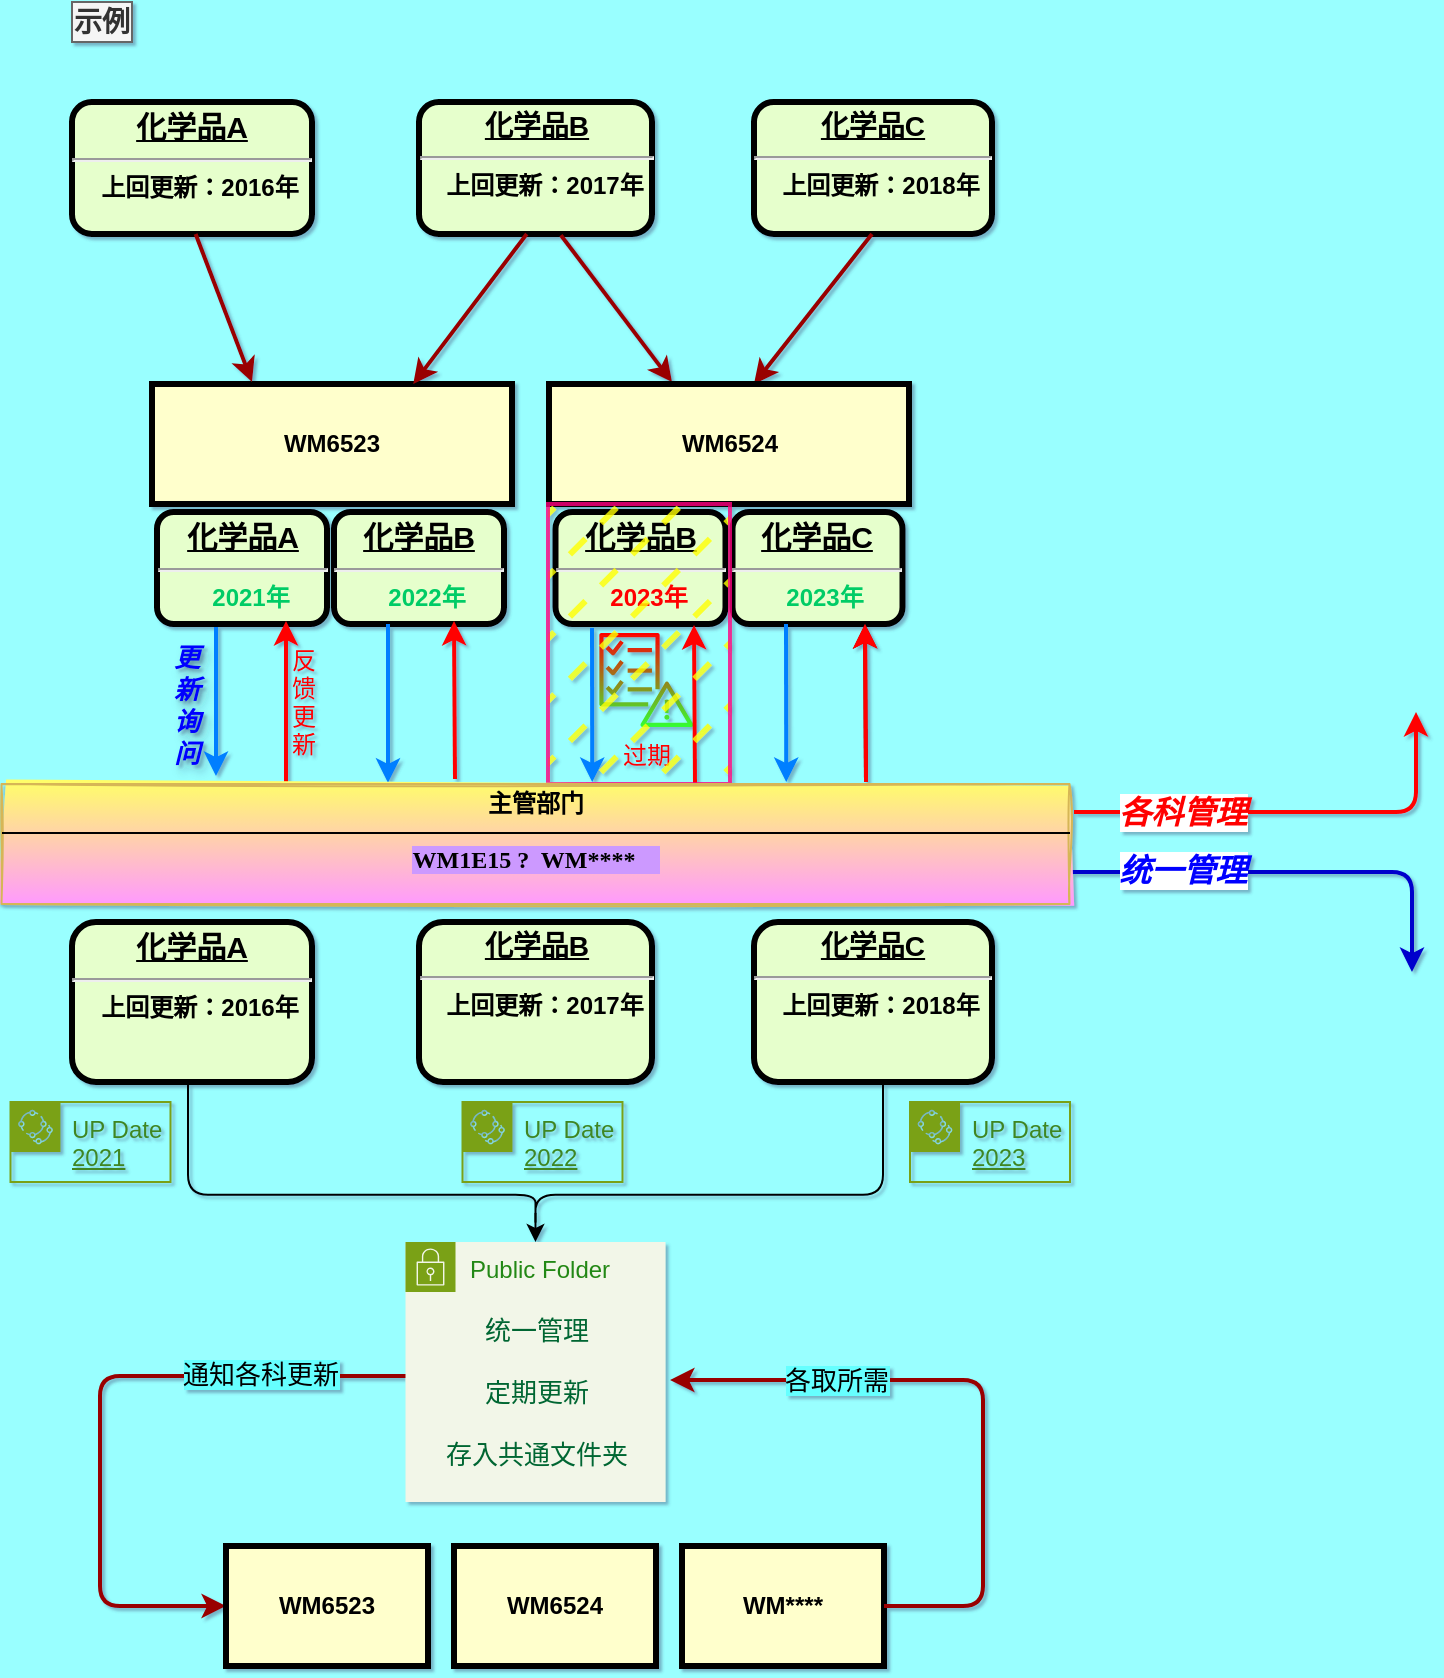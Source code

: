<mxfile version="24.7.6">
  <diagram name="Page-1" id="c7558073-3199-34d8-9f00-42111426c3f3">
    <mxGraphModel dx="1050" dy="625" grid="0" gridSize="10" guides="1" tooltips="1" connect="1" arrows="1" fold="1" page="1" pageScale="1" pageWidth="826" pageHeight="1169" background="#99FFFF" math="0" shadow="1">
      <root>
        <mxCell id="0" />
        <mxCell id="1" parent="0" />
        <mxCell id="2" value="&lt;p style=&quot;text-decoration-line: underline; margin: 4px 0px 0px;&quot;&gt;&lt;strong&gt;&lt;font style=&quot;font-size: 14px;&quot;&gt;化学品B&lt;/font&gt;&lt;br&gt;&lt;/strong&gt;&lt;/p&gt;&lt;hr&gt;&lt;p style=&quot;margin: 0px 0px 0px 8px;&quot;&gt;上回更新：2017年&lt;/p&gt;" style="verticalAlign=middle;align=center;overflow=fill;fontSize=12;fontFamily=Helvetica;html=1;rounded=1;fontStyle=1;strokeWidth=3;fillColor=#E6FFCC" parent="1" vertex="1">
          <mxGeometry x="233.5" y="100" width="116.5" height="66" as="geometry" />
        </mxCell>
        <mxCell id="3" value="WM6523" style="whiteSpace=wrap;align=center;verticalAlign=middle;fontStyle=1;strokeWidth=3;fillColor=#FFFFCC" parent="1" vertex="1">
          <mxGeometry x="100" y="241" width="180" height="60" as="geometry" />
        </mxCell>
        <mxCell id="36" value="" style="edgeStyle=none;noEdgeStyle=1;strokeColor=#990000;strokeWidth=2;entryX=0.75;entryY=0;entryDx=0;entryDy=0;exitX=0.5;exitY=1;exitDx=0;exitDy=0;" parent="1" edge="1">
          <mxGeometry width="100" height="100" relative="1" as="geometry">
            <mxPoint x="287.38" y="166" as="sourcePoint" />
            <mxPoint x="230.63" y="241" as="targetPoint" />
          </mxGeometry>
        </mxCell>
        <mxCell id="53" value="示例" style="text;spacingTop=-5;align=center;fontFamily=Verdana;fontStyle=1;fillColor=#f5f5f5;strokeColor=#666666;fontColor=#333333;fontSize=14;" parent="1" vertex="1">
          <mxGeometry x="60" y="50" width="30" height="20" as="geometry" />
        </mxCell>
        <mxCell id="57" value="更&#xa;新&#xa;询&#xa;问" style="text;spacingTop=-5;align=center;horizontal=1;verticalAlign=top;fontColor=#0000FF;textShadow=1;fontStyle=3;fontSize=13;" parent="1" vertex="1">
          <mxGeometry x="102.5" y="368.5" width="30" height="61" as="geometry" />
        </mxCell>
        <mxCell id="59" value="" style="edgeStyle=elbowEdgeStyle;elbow=horizontal;strokeColor=#007FFF;strokeWidth=2;entryX=0.118;entryY=-0.024;entryDx=0;entryDy=0;entryPerimeter=0;" parent="1" source="5pL35t3zqdUJ_R4KpZhC-111" edge="1">
          <mxGeometry width="100" height="100" relative="1" as="geometry">
            <mxPoint x="130" y="364.97" as="sourcePoint" />
            <mxPoint x="131.838" y="437.02" as="targetPoint" />
            <Array as="points" />
          </mxGeometry>
        </mxCell>
        <mxCell id="81" value="" style="edgeStyle=elbowEdgeStyle;elbow=horizontal;exitX=1;exitY=0.5;strokeColor=#990000;strokeWidth=2;exitDx=0;exitDy=0;entryX=0;entryY=0.5;entryDx=0;entryDy=0;" parent="1" edge="1" target="5pL35t3zqdUJ_R4KpZhC-157">
          <mxGeometry width="100" height="100" relative="1" as="geometry">
            <mxPoint x="228" y="737" as="sourcePoint" />
            <mxPoint x="361.25" y="829" as="targetPoint" />
            <Array as="points">
              <mxPoint x="74" y="788" />
            </Array>
          </mxGeometry>
        </mxCell>
        <mxCell id="5pL35t3zqdUJ_R4KpZhC-162" value="&lt;font style=&quot;font-size: 13px; background-color: rgb(102, 255, 255);&quot;&gt;通知各科更新&lt;/font&gt;" style="edgeLabel;html=1;align=center;verticalAlign=middle;resizable=0;points=[];" parent="81" vertex="1" connectable="0">
          <mxGeometry x="-0.554" y="-1" relative="1" as="geometry">
            <mxPoint as="offset" />
          </mxGeometry>
        </mxCell>
        <mxCell id="5pL35t3zqdUJ_R4KpZhC-96" value="&lt;p style=&quot;margin: 0px; margin-top: 4px; text-align: center; text-decoration: underline;&quot;&gt;&lt;strong&gt;&lt;font style=&quot;font-size: 15px;&quot;&gt;化学品A&lt;/font&gt;&lt;br&gt;&lt;/strong&gt;&lt;/p&gt;&lt;hr&gt;&lt;p style=&quot;margin: 0px; margin-left: 8px;&quot;&gt;上回更新：2016年&lt;/p&gt;" style="verticalAlign=middle;align=center;overflow=fill;fontSize=12;fontFamily=Helvetica;html=1;rounded=1;fontStyle=1;strokeWidth=3;fillColor=#E6FFCC" parent="1" vertex="1">
          <mxGeometry x="60" y="100" width="120" height="66" as="geometry" />
        </mxCell>
        <mxCell id="5pL35t3zqdUJ_R4KpZhC-98" value="" style="edgeStyle=none;noEdgeStyle=1;strokeColor=#990000;strokeWidth=2;" parent="1" edge="1">
          <mxGeometry width="100" height="100" relative="1" as="geometry">
            <mxPoint x="121.81" y="166" as="sourcePoint" />
            <mxPoint x="150" y="240" as="targetPoint" />
          </mxGeometry>
        </mxCell>
        <mxCell id="5pL35t3zqdUJ_R4KpZhC-102" value="反&#xa;馈&#xa;更&#xa;新" style="text;spacingTop=-5;align=center;fontColor=#FF0000;" parent="1" vertex="1">
          <mxGeometry x="161" y="370.5" width="30" height="37" as="geometry" />
        </mxCell>
        <mxCell id="5pL35t3zqdUJ_R4KpZhC-103" value="&lt;p style=&quot;text-decoration-line: underline; margin: 4px 0px 0px;&quot;&gt;&lt;strong&gt;&lt;font style=&quot;font-size: 14px;&quot;&gt;化学品C&lt;/font&gt;&lt;br&gt;&lt;/strong&gt;&lt;/p&gt;&lt;hr&gt;&lt;p style=&quot;margin: 0px 0px 0px 8px;&quot;&gt;上回更新：2018年&lt;/p&gt;" style="verticalAlign=middle;align=center;overflow=fill;fontSize=12;fontFamily=Helvetica;html=1;rounded=1;fontStyle=1;strokeWidth=3;fillColor=#E6FFCC" parent="1" vertex="1">
          <mxGeometry x="401" y="100" width="119" height="66" as="geometry" />
        </mxCell>
        <mxCell id="5pL35t3zqdUJ_R4KpZhC-107" value="" style="edgeStyle=none;noEdgeStyle=1;strokeColor=#990000;strokeWidth=2;exitX=0.609;exitY=1.009;exitDx=0;exitDy=0;exitPerimeter=0;" parent="1" source="2" edge="1">
          <mxGeometry width="100" height="100" relative="1" as="geometry">
            <mxPoint x="300" y="170" as="sourcePoint" />
            <mxPoint x="360" y="240" as="targetPoint" />
          </mxGeometry>
        </mxCell>
        <mxCell id="5pL35t3zqdUJ_R4KpZhC-108" value="" style="edgeStyle=none;noEdgeStyle=1;strokeColor=#990000;strokeWidth=2;entryX=0.75;entryY=0;entryDx=0;entryDy=0;" parent="1" edge="1">
          <mxGeometry width="100" height="100" relative="1" as="geometry">
            <mxPoint x="460.0" y="166" as="sourcePoint" />
            <mxPoint x="401" y="241" as="targetPoint" />
          </mxGeometry>
        </mxCell>
        <mxCell id="5pL35t3zqdUJ_R4KpZhC-111" value="&lt;p style=&quot;margin: 0px; margin-top: 4px; text-align: center; text-decoration: underline;&quot;&gt;&lt;strong&gt;&lt;font style=&quot;font-size: 15px;&quot;&gt;化学品A&lt;/font&gt;&lt;br&gt;&lt;/strong&gt;&lt;/p&gt;&lt;hr&gt;&lt;p style=&quot;margin: 0px; margin-left: 8px;&quot;&gt;&lt;font color=&quot;#00cc66&quot;&gt;2021年&lt;/font&gt;&lt;/p&gt;" style="verticalAlign=middle;align=center;overflow=fill;fontSize=12;fontFamily=Helvetica;html=1;rounded=1;fontStyle=1;strokeWidth=3;fillColor=#E6FFCC" parent="1" vertex="1">
          <mxGeometry x="102.5" y="305" width="85" height="56" as="geometry" />
        </mxCell>
        <mxCell id="5pL35t3zqdUJ_R4KpZhC-114" value="&lt;p style=&quot;margin: 0px; margin-top: 4px; text-align: center; text-decoration: underline;&quot;&gt;&lt;strong&gt;&lt;font style=&quot;font-size: 15px;&quot;&gt;化学品B&lt;/font&gt;&lt;br&gt;&lt;/strong&gt;&lt;/p&gt;&lt;hr&gt;&lt;p style=&quot;margin: 0px; margin-left: 8px;&quot;&gt;&lt;font color=&quot;#00cc66&quot;&gt;2022年&lt;/font&gt;&lt;/p&gt;" style="verticalAlign=middle;align=center;overflow=fill;fontSize=12;fontFamily=Helvetica;html=1;rounded=1;fontStyle=1;strokeWidth=3;fillColor=#E6FFCC" parent="1" vertex="1">
          <mxGeometry x="191" y="305" width="85" height="56" as="geometry" />
        </mxCell>
        <mxCell id="5pL35t3zqdUJ_R4KpZhC-117" value="" style="edgeStyle=elbowEdgeStyle;elbow=horizontal;strokeColor=#007FFF;strokeWidth=2;entryX=0.37;entryY=0.008;entryDx=0;entryDy=0;entryPerimeter=0;" parent="1" source="5pL35t3zqdUJ_R4KpZhC-114" edge="1">
          <mxGeometry width="100" height="100" relative="1" as="geometry">
            <mxPoint x="220.13" y="365.05" as="sourcePoint" />
            <mxPoint x="218.17" y="440.4" as="targetPoint" />
            <Array as="points" />
          </mxGeometry>
        </mxCell>
        <mxCell id="5pL35t3zqdUJ_R4KpZhC-122" value="WM6524" style="whiteSpace=wrap;align=center;verticalAlign=middle;fontStyle=1;strokeWidth=3;fillColor=#FFFFCC" parent="1" vertex="1">
          <mxGeometry x="298.5" y="241" width="180" height="60" as="geometry" />
        </mxCell>
        <mxCell id="5pL35t3zqdUJ_R4KpZhC-123" value="&lt;p style=&quot;margin: 0px; margin-top: 4px; text-align: center; text-decoration: underline;&quot;&gt;&lt;strong&gt;&lt;font style=&quot;font-size: 15px;&quot;&gt;化学品B&lt;/font&gt;&lt;br&gt;&lt;/strong&gt;&lt;/p&gt;&lt;hr&gt;&lt;p style=&quot;margin: 0px; margin-left: 8px;&quot;&gt;&lt;font color=&quot;#ff0000&quot;&gt;2023年&lt;/font&gt;&lt;/p&gt;" style="verticalAlign=middle;align=center;overflow=fill;fontSize=12;fontFamily=Helvetica;html=1;rounded=1;fontStyle=1;strokeWidth=3;fillColor=#E6FFCC" parent="1" vertex="1">
          <mxGeometry x="301.75" y="305" width="85" height="56" as="geometry" />
        </mxCell>
        <mxCell id="5pL35t3zqdUJ_R4KpZhC-124" value="&lt;p style=&quot;margin: 0px; margin-top: 4px; text-align: center; text-decoration: underline;&quot;&gt;&lt;strong&gt;&lt;font style=&quot;font-size: 15px;&quot;&gt;化学品C&lt;/font&gt;&lt;br&gt;&lt;/strong&gt;&lt;/p&gt;&lt;hr&gt;&lt;p style=&quot;margin: 0px; margin-left: 8px;&quot;&gt;&lt;font color=&quot;#00cc66&quot;&gt;2023年&lt;/font&gt;&lt;/p&gt;" style="verticalAlign=middle;align=center;overflow=fill;fontSize=12;fontFamily=Helvetica;html=1;rounded=1;fontStyle=1;strokeWidth=3;fillColor=#E6FFCC" parent="1" vertex="1">
          <mxGeometry x="390.25" y="305" width="85" height="56" as="geometry" />
        </mxCell>
        <mxCell id="5pL35t3zqdUJ_R4KpZhC-128" value="" style="edgeStyle=elbowEdgeStyle;elbow=horizontal;strokeColor=#007FFF;strokeWidth=2;" parent="1" edge="1">
          <mxGeometry width="100" height="100" relative="1" as="geometry">
            <mxPoint x="417" y="361" as="sourcePoint" />
            <mxPoint x="417.13" y="440" as="targetPoint" />
            <Array as="points">
              <mxPoint x="417.13" y="449.05" />
            </Array>
          </mxGeometry>
        </mxCell>
        <mxCell id="5pL35t3zqdUJ_R4KpZhC-130" value="过期" style="sketch=0;outlineConnect=0;fontColor=#FF0000;gradientColor=#33FF33;fillColor=#FF0000;strokeColor=none;dashed=0;verticalLabelPosition=bottom;verticalAlign=top;align=center;html=1;fontSize=12;fontStyle=0;aspect=fixed;pointerEvents=1;shape=mxgraph.aws4.checklist_fault_tolerant;strokeWidth=11;perimeterSpacing=2;" parent="1" vertex="1">
          <mxGeometry x="323.39" y="365.5" width="47.61" height="47" as="geometry" />
        </mxCell>
        <mxCell id="5pL35t3zqdUJ_R4KpZhC-131" value="" style="edgeStyle=elbowEdgeStyle;elbow=horizontal;strokeColor=#007FFF;strokeWidth=2;entryX=0.558;entryY=0;entryDx=0;entryDy=0;entryPerimeter=0;" parent="1" edge="1">
          <mxGeometry width="100" height="100" relative="1" as="geometry">
            <mxPoint x="320" y="363.02" as="sourcePoint" />
            <mxPoint x="319.878" y="440" as="targetPoint" />
            <Array as="points">
              <mxPoint x="320.13" y="451.07" />
            </Array>
          </mxGeometry>
        </mxCell>
        <mxCell id="5pL35t3zqdUJ_R4KpZhC-133" value="" style="edgeStyle=none;noEdgeStyle=1;strokeColor=#990000;strokeWidth=2;entryX=0.75;entryY=0;entryDx=0;entryDy=0;" parent="1" edge="1">
          <mxGeometry width="100" height="100" relative="1" as="geometry">
            <mxPoint x="457" y="440" as="sourcePoint" />
            <mxPoint x="456.5" y="361" as="targetPoint" />
          </mxGeometry>
        </mxCell>
        <mxCell id="5pL35t3zqdUJ_R4KpZhC-134" value="" style="edgeStyle=none;noEdgeStyle=1;strokeColor=#FF0000;strokeWidth=2;entryX=0.75;entryY=0;entryDx=0;entryDy=0;" parent="1" edge="1">
          <mxGeometry width="100" height="100" relative="1" as="geometry">
            <mxPoint x="371.5" y="440.5" as="sourcePoint" />
            <mxPoint x="371" y="361.5" as="targetPoint" />
          </mxGeometry>
        </mxCell>
        <mxCell id="5pL35t3zqdUJ_R4KpZhC-135" value="" style="edgeStyle=none;noEdgeStyle=1;strokeColor=#FF0000;strokeWidth=2;entryX=0.75;entryY=0;entryDx=0;entryDy=0;" parent="1" edge="1">
          <mxGeometry width="100" height="100" relative="1" as="geometry">
            <mxPoint x="457" y="440" as="sourcePoint" />
            <mxPoint x="456.5" y="361" as="targetPoint" />
          </mxGeometry>
        </mxCell>
        <mxCell id="5pL35t3zqdUJ_R4KpZhC-136" value="" style="edgeStyle=none;noEdgeStyle=1;strokeColor=#FF0000;strokeWidth=2;entryX=0.75;entryY=0;entryDx=0;entryDy=0;" parent="1" edge="1">
          <mxGeometry width="100" height="100" relative="1" as="geometry">
            <mxPoint x="251.5" y="438.5" as="sourcePoint" />
            <mxPoint x="251" y="359.5" as="targetPoint" />
          </mxGeometry>
        </mxCell>
        <mxCell id="5pL35t3zqdUJ_R4KpZhC-137" value="" style="edgeStyle=none;noEdgeStyle=1;strokeColor=#FF0000;strokeWidth=2;entryX=0.75;entryY=0;entryDx=0;entryDy=0;" parent="1" edge="1">
          <mxGeometry width="100" height="100" relative="1" as="geometry">
            <mxPoint x="167" y="440" as="sourcePoint" />
            <mxPoint x="167" y="359.5" as="targetPoint" />
          </mxGeometry>
        </mxCell>
        <mxCell id="5pL35t3zqdUJ_R4KpZhC-142" value="&lt;p style=&quot;margin: 0px; margin-top: 4px; text-align: center; text-decoration: underline;&quot;&gt;&lt;strong&gt;&lt;font style=&quot;font-size: 15px;&quot;&gt;化学品A&lt;/font&gt;&lt;br&gt;&lt;/strong&gt;&lt;/p&gt;&lt;hr&gt;&lt;p style=&quot;margin: 0px; margin-left: 8px;&quot;&gt;上回更新：2016年&lt;/p&gt;" style="verticalAlign=middle;align=center;overflow=fill;fontSize=12;fontFamily=Helvetica;html=1;rounded=1;fontStyle=1;strokeWidth=3;fillColor=#E6FFCC" parent="1" vertex="1">
          <mxGeometry x="60" y="510" width="120" height="80" as="geometry" />
        </mxCell>
        <mxCell id="5pL35t3zqdUJ_R4KpZhC-143" value="&lt;p style=&quot;text-decoration-line: underline; margin: 4px 0px 0px;&quot;&gt;&lt;strong&gt;&lt;font style=&quot;font-size: 14px;&quot;&gt;化学品B&lt;/font&gt;&lt;br&gt;&lt;/strong&gt;&lt;/p&gt;&lt;hr&gt;&lt;p style=&quot;margin: 0px 0px 0px 8px;&quot;&gt;上回更新：2017年&lt;/p&gt;" style="verticalAlign=middle;align=center;overflow=fill;fontSize=12;fontFamily=Helvetica;html=1;rounded=1;fontStyle=1;strokeWidth=3;fillColor=#E6FFCC" parent="1" vertex="1">
          <mxGeometry x="233.5" y="510" width="116.5" height="80" as="geometry" />
        </mxCell>
        <mxCell id="5pL35t3zqdUJ_R4KpZhC-144" value="&lt;p style=&quot;text-decoration-line: underline; margin: 4px 0px 0px;&quot;&gt;&lt;strong&gt;&lt;font style=&quot;font-size: 14px;&quot;&gt;化学品C&lt;/font&gt;&lt;br&gt;&lt;/strong&gt;&lt;/p&gt;&lt;hr&gt;&lt;p style=&quot;margin: 0px 0px 0px 8px;&quot;&gt;上回更新：2018年&lt;/p&gt;" style="verticalAlign=middle;align=center;overflow=fill;fontSize=12;fontFamily=Helvetica;html=1;rounded=1;fontStyle=1;strokeWidth=3;fillColor=#E6FFCC" parent="1" vertex="1">
          <mxGeometry x="401" y="510" width="119" height="80" as="geometry" />
        </mxCell>
        <mxCell id="5pL35t3zqdUJ_R4KpZhC-148" value="Public Folder" style="points=[[0,0],[0.25,0],[0.5,0],[0.75,0],[1,0],[1,0.25],[1,0.5],[1,0.75],[1,1],[0.75,1],[0.5,1],[0.25,1],[0,1],[0,0.75],[0,0.5],[0,0.25]];outlineConnect=0;gradientColor=none;html=1;whiteSpace=wrap;fontSize=12;fontStyle=0;container=1;pointerEvents=0;collapsible=0;recursiveResize=0;shape=mxgraph.aws4.group;grIcon=mxgraph.aws4.group_security_group;grStroke=0;strokeColor=#7AA116;fillColor=#F2F6E8;verticalAlign=top;align=left;spacingLeft=30;fontColor=#248814;dashed=0;strokeWidth=3;" parent="1" vertex="1">
          <mxGeometry x="226.75" y="670" width="130" height="130" as="geometry" />
        </mxCell>
        <mxCell id="5pL35t3zqdUJ_R4KpZhC-156" value="&lt;div style=&quot;font-size: 13px;&quot;&gt;&lt;font color=&quot;#006633&quot; style=&quot;font-size: 13px;&quot;&gt;统一管理&lt;/font&gt;&lt;/div&gt;&lt;div style=&quot;font-size: 13px;&quot;&gt;&lt;font color=&quot;#006633&quot; style=&quot;font-size: 13px;&quot;&gt;&lt;br&gt;&lt;/font&gt;&lt;/div&gt;&lt;div style=&quot;font-size: 13px;&quot;&gt;&lt;font color=&quot;#006633&quot; style=&quot;font-size: 13px;&quot;&gt;定期更新&lt;/font&gt;&lt;/div&gt;&lt;div style=&quot;font-size: 13px;&quot;&gt;&lt;font color=&quot;#006633&quot; style=&quot;font-size: 13px;&quot;&gt;&lt;br&gt;&lt;/font&gt;&lt;/div&gt;&lt;div style=&quot;font-size: 13px;&quot;&gt;&lt;font color=&quot;#006633&quot; style=&quot;font-size: 13px;&quot;&gt;存入共通文件夹&lt;/font&gt;&lt;/div&gt;" style="text;html=1;align=center;verticalAlign=middle;resizable=0;points=[];autosize=1;strokeColor=none;fillColor=none;" parent="5pL35t3zqdUJ_R4KpZhC-148" vertex="1">
          <mxGeometry x="11" y="30" width="109" height="90" as="geometry" />
        </mxCell>
        <mxCell id="5pL35t3zqdUJ_R4KpZhC-157" value="WM6523" style="whiteSpace=wrap;align=center;verticalAlign=middle;fontStyle=1;strokeWidth=3;fillColor=#FFFFCC" parent="1" vertex="1">
          <mxGeometry x="137" y="822" width="101" height="60" as="geometry" />
        </mxCell>
        <mxCell id="5pL35t3zqdUJ_R4KpZhC-163" value="" style="edgeStyle=elbowEdgeStyle;elbow=horizontal;exitX=1;exitY=0.5;strokeColor=#0000CC;strokeWidth=2;exitDx=0;exitDy=0;" parent="1" edge="1">
          <mxGeometry width="100" height="100" relative="1" as="geometry">
            <mxPoint x="559" y="485" as="sourcePoint" />
            <mxPoint x="730" y="535" as="targetPoint" />
            <Array as="points">
              <mxPoint x="730" y="545" />
            </Array>
          </mxGeometry>
        </mxCell>
        <mxCell id="5pL35t3zqdUJ_R4KpZhC-164" value="&lt;i style=&quot;&quot;&gt;&lt;b style=&quot;&quot;&gt;&lt;font style=&quot;font-size: 16px;&quot; color=&quot;#0000ff&quot;&gt;统一管理&lt;/font&gt;&lt;/b&gt;&lt;/i&gt;" style="edgeLabel;html=1;align=center;verticalAlign=middle;resizable=0;points=[];" parent="5pL35t3zqdUJ_R4KpZhC-163" vertex="1" connectable="0">
          <mxGeometry x="-0.554" y="-1" relative="1" as="geometry">
            <mxPoint x="6" y="-2" as="offset" />
          </mxGeometry>
        </mxCell>
        <mxCell id="5pL35t3zqdUJ_R4KpZhC-165" value="" style="edgeStyle=elbowEdgeStyle;elbow=horizontal;exitX=1;exitY=0.5;strokeColor=#FF0000;strokeWidth=2;exitDx=0;exitDy=0;" parent="1" edge="1">
          <mxGeometry width="100" height="100" relative="1" as="geometry">
            <mxPoint x="561" y="455" as="sourcePoint" />
            <mxPoint x="732" y="405" as="targetPoint" />
            <Array as="points">
              <mxPoint x="732" y="455.5" />
            </Array>
          </mxGeometry>
        </mxCell>
        <mxCell id="5pL35t3zqdUJ_R4KpZhC-167" value="&lt;font size=&quot;1&quot; color=&quot;#ff0000&quot;&gt;&lt;b&gt;&lt;i style=&quot;font-size: 16px;&quot;&gt;各科管理&lt;/i&gt;&lt;/b&gt;&lt;/font&gt;" style="edgeLabel;html=1;align=center;verticalAlign=middle;resizable=0;points=[];" parent="5pL35t3zqdUJ_R4KpZhC-165" vertex="1" connectable="0">
          <mxGeometry x="-0.518" relative="1" as="geometry">
            <mxPoint as="offset" />
          </mxGeometry>
        </mxCell>
        <mxCell id="5pL35t3zqdUJ_R4KpZhC-186" style="edgeStyle=orthogonalEdgeStyle;rounded=0;orthogonalLoop=1;jettySize=auto;html=1;exitX=0.1;exitY=0.5;exitDx=0;exitDy=0;exitPerimeter=0;entryX=0.5;entryY=0;entryDx=0;entryDy=0;" parent="1" source="5pL35t3zqdUJ_R4KpZhC-181" target="5pL35t3zqdUJ_R4KpZhC-148" edge="1">
          <mxGeometry relative="1" as="geometry" />
        </mxCell>
        <mxCell id="5pL35t3zqdUJ_R4KpZhC-181" value="" style="shape=curlyBracket;whiteSpace=wrap;html=1;rounded=1;flipH=1;labelPosition=right;verticalLabelPosition=middle;align=left;verticalAlign=middle;rotation=90;size=0.225;" parent="1" vertex="1">
          <mxGeometry x="255.25" y="452.5" width="73" height="347.5" as="geometry" />
        </mxCell>
        <mxCell id="5pL35t3zqdUJ_R4KpZhC-187" value="&lt;div style=&quot;text-align: left;&quot;&gt;&lt;span style=&quot;background-color: initial;&quot;&gt;UP Date &lt;u&gt;2021&lt;/u&gt;&lt;/span&gt;&lt;/div&gt;" style="points=[[0,0],[0.25,0],[0.5,0],[0.75,0],[1,0],[1,0.25],[1,0.5],[1,0.75],[1,1],[0.75,1],[0.5,1],[0.25,1],[0,1],[0,0.75],[0,0.5],[0,0.25]];outlineConnect=0;gradientColor=none;html=1;whiteSpace=wrap;fontSize=12;fontStyle=0;container=1;pointerEvents=0;collapsible=0;recursiveResize=0;shape=mxgraph.aws4.group;grIcon=mxgraph.aws4.group_iot_greengrass_deployment;strokeColor=#7AA116;fillColor=none;verticalAlign=top;align=center;spacingLeft=30;fontColor=#3F8624;dashed=0;" parent="1" vertex="1">
          <mxGeometry x="29.25" y="600" width="80" height="40" as="geometry" />
        </mxCell>
        <mxCell id="5pL35t3zqdUJ_R4KpZhC-192" value="&lt;div style=&quot;text-align: left;&quot;&gt;&lt;span style=&quot;background-color: initial;&quot;&gt;UP Date &lt;u&gt;2022&lt;/u&gt;&lt;/span&gt;&lt;/div&gt;" style="points=[[0,0],[0.25,0],[0.5,0],[0.75,0],[1,0],[1,0.25],[1,0.5],[1,0.75],[1,1],[0.75,1],[0.5,1],[0.25,1],[0,1],[0,0.75],[0,0.5],[0,0.25]];outlineConnect=0;gradientColor=none;html=1;whiteSpace=wrap;fontSize=12;fontStyle=0;container=1;pointerEvents=0;collapsible=0;recursiveResize=0;shape=mxgraph.aws4.group;grIcon=mxgraph.aws4.group_iot_greengrass_deployment;strokeColor=#7AA116;fillColor=none;verticalAlign=top;align=center;spacingLeft=30;fontColor=#3F8624;dashed=0;" parent="1" vertex="1">
          <mxGeometry x="255.25" y="600" width="80" height="40" as="geometry" />
        </mxCell>
        <mxCell id="5pL35t3zqdUJ_R4KpZhC-193" value="&lt;div style=&quot;text-align: left;&quot;&gt;&lt;span style=&quot;background-color: initial;&quot;&gt;UP Date &lt;u&gt;2023&lt;/u&gt;&lt;/span&gt;&lt;/div&gt;" style="points=[[0,0],[0.25,0],[0.5,0],[0.75,0],[1,0],[1,0.25],[1,0.5],[1,0.75],[1,1],[0.75,1],[0.5,1],[0.25,1],[0,1],[0,0.75],[0,0.5],[0,0.25]];outlineConnect=0;gradientColor=none;html=1;whiteSpace=wrap;fontSize=12;fontStyle=0;container=1;pointerEvents=0;collapsible=0;recursiveResize=0;shape=mxgraph.aws4.group;grIcon=mxgraph.aws4.group_iot_greengrass_deployment;strokeColor=#7AA116;fillColor=none;verticalAlign=top;align=center;spacingLeft=30;fontColor=#3F8624;dashed=0;" parent="1" vertex="1">
          <mxGeometry x="479" y="600" width="80" height="40" as="geometry" />
        </mxCell>
        <mxCell id="g7jv2d-DB9cVS-sKKvvU-84" value="" style="rounded=0;whiteSpace=wrap;html=1;fillColor=#FFFF00;fillStyle=dashed;strokeColor=#FF0080;strokeWidth=2;opacity=80;" vertex="1" parent="1">
          <mxGeometry x="298" y="301" width="91" height="140" as="geometry" />
        </mxCell>
        <mxCell id="g7jv2d-DB9cVS-sKKvvU-87" value="&lt;p style=&quot;margin:0px;margin-top:4px;text-align:center;&quot;&gt;&lt;b&gt;主管部门&lt;/b&gt;&lt;/p&gt;&lt;hr size=&quot;1&quot; style=&quot;border-style:solid;&quot;&gt;&lt;div style=&quot;text-align: center; height: 2px;&quot;&gt;&lt;font face=&quot;Comic Sans MS&quot;&gt;&lt;b style=&quot;background-color: rgb(204, 153, 255);&quot;&gt;WM1E15 ?&amp;nbsp; WM****&amp;nbsp; &amp;nbsp;&amp;nbsp;&lt;/b&gt;&lt;/font&gt;&lt;/div&gt;" style="verticalAlign=top;align=left;overflow=fill;html=1;whiteSpace=wrap;sketch=1;hachureGap=4;jiggle=2;curveFitting=1;fontFamily=Architects Daughter;fontSource=https%3A%2F%2Ffonts.googleapis.com%2Fcss%3Ffamily%3DArchitects%2BDaughter;fillColor=#FFFF66;strokeColor=#d6b656;fillStyle=solid;gradientColor=#FF99FF;" vertex="1" parent="1">
          <mxGeometry x="24.75" y="441" width="534" height="60" as="geometry" />
        </mxCell>
        <mxCell id="g7jv2d-DB9cVS-sKKvvU-99" value="WM6524" style="whiteSpace=wrap;align=center;verticalAlign=middle;fontStyle=1;strokeWidth=3;fillColor=#FFFFCC" vertex="1" parent="1">
          <mxGeometry x="251" y="822" width="101" height="60" as="geometry" />
        </mxCell>
        <mxCell id="g7jv2d-DB9cVS-sKKvvU-100" value="WM****" style="whiteSpace=wrap;align=center;verticalAlign=middle;fontStyle=1;strokeWidth=3;fillColor=#FFFFCC" vertex="1" parent="1">
          <mxGeometry x="365" y="822" width="101" height="60" as="geometry" />
        </mxCell>
        <mxCell id="g7jv2d-DB9cVS-sKKvvU-102" value="" style="edgeStyle=elbowEdgeStyle;elbow=horizontal;strokeColor=#990000;strokeWidth=2;entryX=0;entryY=0.5;entryDx=0;entryDy=0;exitX=1;exitY=0.5;exitDx=0;exitDy=0;" edge="1" parent="1" source="g7jv2d-DB9cVS-sKKvvU-100">
          <mxGeometry width="100" height="100" relative="1" as="geometry">
            <mxPoint x="433" y="875" as="sourcePoint" />
            <mxPoint x="359" y="739" as="targetPoint" />
            <Array as="points">
              <mxPoint x="515.5" y="803" />
            </Array>
          </mxGeometry>
        </mxCell>
        <mxCell id="g7jv2d-DB9cVS-sKKvvU-103" value="&lt;span style=&quot;font-size: 13px; background-color: rgb(102, 255, 255);&quot;&gt;各取所需&lt;/span&gt;" style="edgeLabel;html=1;align=center;verticalAlign=middle;resizable=0;points=[];" vertex="1" connectable="0" parent="g7jv2d-DB9cVS-sKKvvU-102">
          <mxGeometry x="-0.554" y="-1" relative="1" as="geometry">
            <mxPoint x="-75" y="-92" as="offset" />
          </mxGeometry>
        </mxCell>
      </root>
    </mxGraphModel>
  </diagram>
</mxfile>
